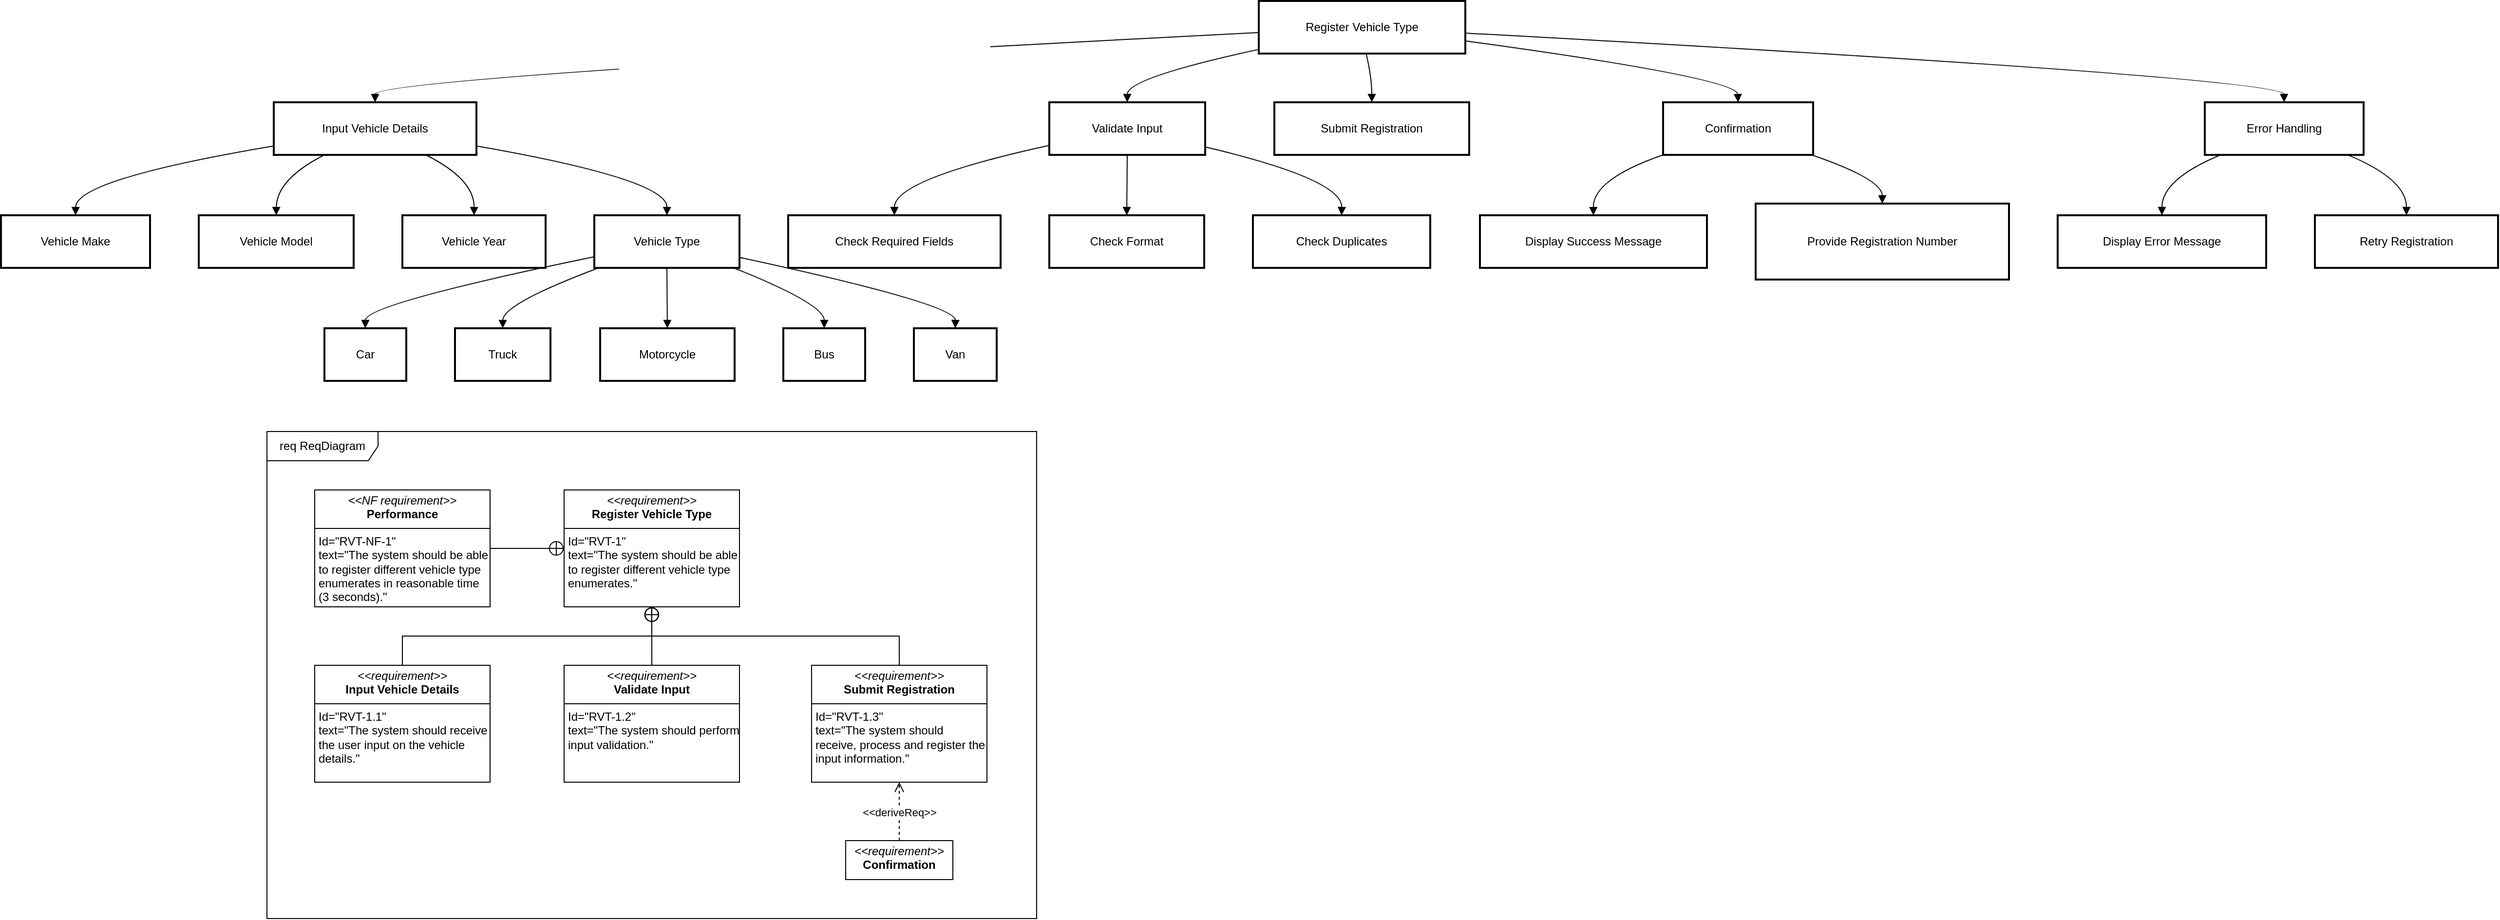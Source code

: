 <mxfile version="26.2.12">
  <diagram name="Página-1" id="f3qLATBkcaTukcZaTDRv">
    <mxGraphModel dx="4176" dy="2140" grid="1" gridSize="10" guides="1" tooltips="1" connect="1" arrows="1" fold="1" page="1" pageScale="1" pageWidth="827" pageHeight="1169" math="0" shadow="0">
      <root>
        <mxCell id="0" />
        <mxCell id="1" parent="0" />
        <mxCell id="2" value="Register Vehicle Type" style="whiteSpace=wrap;strokeWidth=2;" parent="1" vertex="1">
          <mxGeometry x="1299" y="8" width="212" height="54" as="geometry" />
        </mxCell>
        <mxCell id="3" value="Input Vehicle Details" style="whiteSpace=wrap;strokeWidth=2;" parent="1" vertex="1">
          <mxGeometry x="288" y="112" width="208" height="54" as="geometry" />
        </mxCell>
        <mxCell id="4" value="Vehicle Make" style="whiteSpace=wrap;strokeWidth=2;" parent="1" vertex="1">
          <mxGeometry x="8" y="228" width="153" height="54" as="geometry" />
        </mxCell>
        <mxCell id="5" value="Vehicle Model" style="whiteSpace=wrap;strokeWidth=2;" parent="1" vertex="1">
          <mxGeometry x="211" y="228" width="159" height="54" as="geometry" />
        </mxCell>
        <mxCell id="6" value="Vehicle Year" style="whiteSpace=wrap;strokeWidth=2;" parent="1" vertex="1">
          <mxGeometry x="420" y="228" width="147" height="54" as="geometry" />
        </mxCell>
        <mxCell id="7" value="Vehicle Type" style="whiteSpace=wrap;strokeWidth=2;" parent="1" vertex="1">
          <mxGeometry x="617" y="228" width="149" height="54" as="geometry" />
        </mxCell>
        <mxCell id="8" value="Car" style="whiteSpace=wrap;strokeWidth=2;" parent="1" vertex="1">
          <mxGeometry x="340" y="344" width="84" height="54" as="geometry" />
        </mxCell>
        <mxCell id="9" value="Truck" style="whiteSpace=wrap;strokeWidth=2;" parent="1" vertex="1">
          <mxGeometry x="474" y="344" width="98" height="54" as="geometry" />
        </mxCell>
        <mxCell id="10" value="Motorcycle" style="whiteSpace=wrap;strokeWidth=2;" parent="1" vertex="1">
          <mxGeometry x="623" y="344" width="138" height="54" as="geometry" />
        </mxCell>
        <mxCell id="11" value="Bus" style="whiteSpace=wrap;strokeWidth=2;" parent="1" vertex="1">
          <mxGeometry x="811" y="344" width="84" height="54" as="geometry" />
        </mxCell>
        <mxCell id="12" value="Van" style="whiteSpace=wrap;strokeWidth=2;" parent="1" vertex="1">
          <mxGeometry x="945" y="344" width="85" height="54" as="geometry" />
        </mxCell>
        <mxCell id="13" value="Validate Input" style="whiteSpace=wrap;strokeWidth=2;" parent="1" vertex="1">
          <mxGeometry x="1084" y="112" width="160" height="54" as="geometry" />
        </mxCell>
        <mxCell id="14" value="Check Required Fields" style="whiteSpace=wrap;strokeWidth=2;" parent="1" vertex="1">
          <mxGeometry x="816" y="228" width="218" height="54" as="geometry" />
        </mxCell>
        <mxCell id="15" value="Check Format" style="whiteSpace=wrap;strokeWidth=2;" parent="1" vertex="1">
          <mxGeometry x="1084" y="228" width="159" height="54" as="geometry" />
        </mxCell>
        <mxCell id="16" value="Check Duplicates" style="whiteSpace=wrap;strokeWidth=2;" parent="1" vertex="1">
          <mxGeometry x="1293" y="228" width="182" height="54" as="geometry" />
        </mxCell>
        <mxCell id="17" value="Submit Registration" style="whiteSpace=wrap;strokeWidth=2;" parent="1" vertex="1">
          <mxGeometry x="1315" y="112" width="200" height="54" as="geometry" />
        </mxCell>
        <mxCell id="18" value="Confirmation" style="whiteSpace=wrap;strokeWidth=2;" parent="1" vertex="1">
          <mxGeometry x="1714" y="112" width="154" height="54" as="geometry" />
        </mxCell>
        <mxCell id="19" value="Display Success Message" style="whiteSpace=wrap;strokeWidth=2;" parent="1" vertex="1">
          <mxGeometry x="1526" y="228" width="233" height="54" as="geometry" />
        </mxCell>
        <mxCell id="20" value="Provide Registration Number" style="whiteSpace=wrap;strokeWidth=2;" parent="1" vertex="1">
          <mxGeometry x="1809" y="216" width="260" height="78" as="geometry" />
        </mxCell>
        <mxCell id="21" value="Error Handling" style="whiteSpace=wrap;strokeWidth=2;" parent="1" vertex="1">
          <mxGeometry x="2270" y="112" width="163" height="54" as="geometry" />
        </mxCell>
        <mxCell id="22" value="Display Error Message" style="whiteSpace=wrap;strokeWidth=2;" parent="1" vertex="1">
          <mxGeometry x="2119" y="228" width="214" height="54" as="geometry" />
        </mxCell>
        <mxCell id="23" value="Retry Registration" style="whiteSpace=wrap;strokeWidth=2;" parent="1" vertex="1">
          <mxGeometry x="2383" y="228" width="188" height="54" as="geometry" />
        </mxCell>
        <mxCell id="24" value="" style="curved=1;startArrow=none;endArrow=block;exitX=0;exitY=0.6;entryX=0.5;entryY=0;" parent="1" source="2" target="3" edge="1">
          <mxGeometry relative="1" as="geometry">
            <Array as="points">
              <mxPoint x="392" y="87" />
            </Array>
          </mxGeometry>
        </mxCell>
        <mxCell id="25" value="" style="curved=1;startArrow=none;endArrow=block;exitX=0;exitY=0.83;entryX=0.5;entryY=0;" parent="1" source="3" target="4" edge="1">
          <mxGeometry relative="1" as="geometry">
            <Array as="points">
              <mxPoint x="85" y="191" />
            </Array>
          </mxGeometry>
        </mxCell>
        <mxCell id="26" value="" style="curved=1;startArrow=none;endArrow=block;exitX=0.25;exitY=1;entryX=0.5;entryY=0;" parent="1" source="3" target="5" edge="1">
          <mxGeometry relative="1" as="geometry">
            <Array as="points">
              <mxPoint x="291" y="191" />
            </Array>
          </mxGeometry>
        </mxCell>
        <mxCell id="27" value="" style="curved=1;startArrow=none;endArrow=block;exitX=0.75;exitY=1;entryX=0.5;entryY=0;" parent="1" source="3" target="6" edge="1">
          <mxGeometry relative="1" as="geometry">
            <Array as="points">
              <mxPoint x="494" y="191" />
            </Array>
          </mxGeometry>
        </mxCell>
        <mxCell id="28" value="" style="curved=1;startArrow=none;endArrow=block;exitX=1;exitY=0.83;entryX=0.5;entryY=0;" parent="1" source="3" target="7" edge="1">
          <mxGeometry relative="1" as="geometry">
            <Array as="points">
              <mxPoint x="692" y="191" />
            </Array>
          </mxGeometry>
        </mxCell>
        <mxCell id="29" value="" style="curved=1;startArrow=none;endArrow=block;exitX=0;exitY=0.79;entryX=0.5;entryY=0;" parent="1" source="7" target="8" edge="1">
          <mxGeometry relative="1" as="geometry">
            <Array as="points">
              <mxPoint x="382" y="319" />
            </Array>
          </mxGeometry>
        </mxCell>
        <mxCell id="30" value="" style="curved=1;startArrow=none;endArrow=block;exitX=0.03;exitY=1;entryX=0.5;entryY=0;" parent="1" source="7" target="9" edge="1">
          <mxGeometry relative="1" as="geometry">
            <Array as="points">
              <mxPoint x="523" y="319" />
            </Array>
          </mxGeometry>
        </mxCell>
        <mxCell id="31" value="" style="curved=1;startArrow=none;endArrow=block;exitX=0.5;exitY=1;entryX=0.5;entryY=0;" parent="1" source="7" target="10" edge="1">
          <mxGeometry relative="1" as="geometry">
            <Array as="points" />
          </mxGeometry>
        </mxCell>
        <mxCell id="32" value="" style="curved=1;startArrow=none;endArrow=block;exitX=0.96;exitY=1;entryX=0.5;entryY=0;" parent="1" source="7" target="11" edge="1">
          <mxGeometry relative="1" as="geometry">
            <Array as="points">
              <mxPoint x="853" y="319" />
            </Array>
          </mxGeometry>
        </mxCell>
        <mxCell id="33" value="" style="curved=1;startArrow=none;endArrow=block;exitX=1;exitY=0.8;entryX=0.5;entryY=0;" parent="1" source="7" target="12" edge="1">
          <mxGeometry relative="1" as="geometry">
            <Array as="points">
              <mxPoint x="988" y="319" />
            </Array>
          </mxGeometry>
        </mxCell>
        <mxCell id="34" value="" style="curved=1;startArrow=none;endArrow=block;exitX=0;exitY=0.92;entryX=0.5;entryY=0;" parent="1" source="2" target="13" edge="1">
          <mxGeometry relative="1" as="geometry">
            <Array as="points">
              <mxPoint x="1164" y="87" />
            </Array>
          </mxGeometry>
        </mxCell>
        <mxCell id="35" value="" style="curved=1;startArrow=none;endArrow=block;exitX=0;exitY=0.82;entryX=0.5;entryY=0;" parent="1" source="13" target="14" edge="1">
          <mxGeometry relative="1" as="geometry">
            <Array as="points">
              <mxPoint x="925" y="191" />
            </Array>
          </mxGeometry>
        </mxCell>
        <mxCell id="36" value="" style="curved=1;startArrow=none;endArrow=block;exitX=0.5;exitY=1;entryX=0.5;entryY=0;" parent="1" source="13" target="15" edge="1">
          <mxGeometry relative="1" as="geometry">
            <Array as="points" />
          </mxGeometry>
        </mxCell>
        <mxCell id="37" value="" style="curved=1;startArrow=none;endArrow=block;exitX=1;exitY=0.85;entryX=0.5;entryY=0;" parent="1" source="13" target="16" edge="1">
          <mxGeometry relative="1" as="geometry">
            <Array as="points">
              <mxPoint x="1385" y="191" />
            </Array>
          </mxGeometry>
        </mxCell>
        <mxCell id="38" value="" style="curved=1;startArrow=none;endArrow=block;exitX=0.52;exitY=1;entryX=0.5;entryY=0;" parent="1" source="2" target="17" edge="1">
          <mxGeometry relative="1" as="geometry">
            <Array as="points">
              <mxPoint x="1415" y="87" />
            </Array>
          </mxGeometry>
        </mxCell>
        <mxCell id="39" value="" style="curved=1;startArrow=none;endArrow=block;exitX=1;exitY=0.76;entryX=0.5;entryY=0;" parent="1" source="2" target="18" edge="1">
          <mxGeometry relative="1" as="geometry">
            <Array as="points">
              <mxPoint x="1790" y="87" />
            </Array>
          </mxGeometry>
        </mxCell>
        <mxCell id="40" value="" style="curved=1;startArrow=none;endArrow=block;exitX=0;exitY=1;entryX=0.5;entryY=0;" parent="1" source="18" target="19" edge="1">
          <mxGeometry relative="1" as="geometry">
            <Array as="points">
              <mxPoint x="1642" y="191" />
            </Array>
          </mxGeometry>
        </mxCell>
        <mxCell id="41" value="" style="curved=1;startArrow=none;endArrow=block;exitX=0.99;exitY=1;entryX=0.5;entryY=0;" parent="1" source="18" target="20" edge="1">
          <mxGeometry relative="1" as="geometry">
            <Array as="points">
              <mxPoint x="1939" y="191" />
            </Array>
          </mxGeometry>
        </mxCell>
        <mxCell id="42" value="" style="curved=1;startArrow=none;endArrow=block;exitX=1;exitY=0.61;entryX=0.5;entryY=0;" parent="1" source="2" target="21" edge="1">
          <mxGeometry relative="1" as="geometry">
            <Array as="points">
              <mxPoint x="2351" y="87" />
            </Array>
          </mxGeometry>
        </mxCell>
        <mxCell id="43" value="" style="curved=1;startArrow=none;endArrow=block;exitX=0.1;exitY=1;entryX=0.5;entryY=0;" parent="1" source="21" target="22" edge="1">
          <mxGeometry relative="1" as="geometry">
            <Array as="points">
              <mxPoint x="2226" y="191" />
            </Array>
          </mxGeometry>
        </mxCell>
        <mxCell id="44" value="" style="curved=1;startArrow=none;endArrow=block;exitX=0.9;exitY=1;entryX=0.5;entryY=0;" parent="1" source="21" target="23" edge="1">
          <mxGeometry relative="1" as="geometry">
            <Array as="points">
              <mxPoint x="2477" y="191" />
            </Array>
          </mxGeometry>
        </mxCell>
        <mxCell id="6hqPJ0QCGB1sy81xowbr-44" value="req ReqDiagram" style="shape=umlFrame;whiteSpace=wrap;html=1;pointerEvents=0;width=114;height=30;" vertex="1" parent="1">
          <mxGeometry x="281" y="450" width="790" height="500" as="geometry" />
        </mxCell>
        <mxCell id="6hqPJ0QCGB1sy81xowbr-47" value="&lt;p style=&quot;margin:0px;margin-top:4px;text-align:center;&quot;&gt;&lt;i&gt;&amp;lt;&amp;lt;requirement&amp;gt;&amp;gt;&lt;/i&gt;&lt;br&gt;&lt;b&gt;Register Vehicle Type&lt;/b&gt;&lt;/p&gt;&lt;hr size=&quot;1&quot; style=&quot;border-style:solid;&quot;&gt;&lt;p style=&quot;margin:0px;margin-left:4px;&quot;&gt;Id=&quot;RVT-1&quot;&lt;/p&gt;&lt;p style=&quot;margin:0px;margin-left:4px;&quot;&gt;text=&quot;The system should be able to register different vehicle type enumerates.&quot;&lt;/p&gt;" style="verticalAlign=top;align=left;overflow=fill;html=1;whiteSpace=wrap;" vertex="1" parent="1">
          <mxGeometry x="586" y="510" width="180" height="120" as="geometry" />
        </mxCell>
        <mxCell id="6hqPJ0QCGB1sy81xowbr-49" style="edgeStyle=orthogonalEdgeStyle;rounded=0;orthogonalLoop=1;jettySize=auto;html=1;exitX=1;exitY=0.5;exitDx=0;exitDy=0;entryX=0;entryY=0.5;entryDx=0;entryDy=0;endArrow=circlePlus;endFill=0;" edge="1" parent="1" source="6hqPJ0QCGB1sy81xowbr-48" target="6hqPJ0QCGB1sy81xowbr-47">
          <mxGeometry relative="1" as="geometry" />
        </mxCell>
        <mxCell id="6hqPJ0QCGB1sy81xowbr-48" value="&lt;p style=&quot;margin:0px;margin-top:4px;text-align:center;&quot;&gt;&lt;i&gt;&amp;lt;&amp;lt;NF requirement&amp;gt;&amp;gt;&lt;/i&gt;&lt;br&gt;&lt;b&gt;Performance&lt;/b&gt;&lt;/p&gt;&lt;hr size=&quot;1&quot; style=&quot;border-style:solid;&quot;&gt;&lt;p style=&quot;margin:0px;margin-left:4px;&quot;&gt;Id=&quot;RVT-NF-1&quot;&lt;/p&gt;&lt;p style=&quot;margin:0px;margin-left:4px;&quot;&gt;text=&quot;The system should be able to register different vehicle type enumerates in reasonable time (3 seconds).&quot;&lt;/p&gt;" style="verticalAlign=top;align=left;overflow=fill;html=1;whiteSpace=wrap;" vertex="1" parent="1">
          <mxGeometry x="330" y="510" width="180" height="120" as="geometry" />
        </mxCell>
        <mxCell id="6hqPJ0QCGB1sy81xowbr-58" style="edgeStyle=orthogonalEdgeStyle;rounded=0;orthogonalLoop=1;jettySize=auto;html=1;exitX=0.5;exitY=0;exitDx=0;exitDy=0;entryX=0.5;entryY=1;entryDx=0;entryDy=0;endArrow=circlePlus;endFill=0;" edge="1" parent="1" source="6hqPJ0QCGB1sy81xowbr-52" target="6hqPJ0QCGB1sy81xowbr-47">
          <mxGeometry relative="1" as="geometry" />
        </mxCell>
        <mxCell id="6hqPJ0QCGB1sy81xowbr-52" value="&lt;p style=&quot;margin:0px;margin-top:4px;text-align:center;&quot;&gt;&lt;i&gt;&amp;lt;&amp;lt;requirement&amp;gt;&amp;gt;&lt;/i&gt;&lt;br&gt;&lt;b&gt;Input Vehicle Details&lt;/b&gt;&lt;/p&gt;&lt;hr size=&quot;1&quot; style=&quot;border-style:solid;&quot;&gt;&lt;p style=&quot;margin:0px;margin-left:4px;&quot;&gt;Id=&quot;RVT-1.1&quot;&lt;/p&gt;&lt;p style=&quot;margin:0px;margin-left:4px;&quot;&gt;text=&quot;The system should receive the user input on the vehicle details.&quot;&lt;/p&gt;" style="verticalAlign=top;align=left;overflow=fill;html=1;whiteSpace=wrap;" vertex="1" parent="1">
          <mxGeometry x="330" y="690" width="180" height="120" as="geometry" />
        </mxCell>
        <mxCell id="6hqPJ0QCGB1sy81xowbr-59" style="edgeStyle=orthogonalEdgeStyle;rounded=0;orthogonalLoop=1;jettySize=auto;html=1;exitX=0.5;exitY=0;exitDx=0;exitDy=0;endArrow=circlePlus;endFill=0;" edge="1" parent="1" source="6hqPJ0QCGB1sy81xowbr-53">
          <mxGeometry relative="1" as="geometry">
            <mxPoint x="675.737" y="630" as="targetPoint" />
          </mxGeometry>
        </mxCell>
        <mxCell id="6hqPJ0QCGB1sy81xowbr-53" value="&lt;p style=&quot;margin:0px;margin-top:4px;text-align:center;&quot;&gt;&lt;i&gt;&amp;lt;&amp;lt;requirement&amp;gt;&amp;gt;&lt;/i&gt;&lt;br&gt;&lt;b&gt;Validate Input&lt;/b&gt;&lt;/p&gt;&lt;hr size=&quot;1&quot; style=&quot;border-style:solid;&quot;&gt;&lt;p style=&quot;margin:0px;margin-left:4px;&quot;&gt;Id=&quot;RVT-1.2&quot;&lt;/p&gt;&lt;p style=&quot;margin:0px;margin-left:4px;&quot;&gt;text=&quot;The system should perform input validation.&quot;&lt;/p&gt;" style="verticalAlign=top;align=left;overflow=fill;html=1;whiteSpace=wrap;" vertex="1" parent="1">
          <mxGeometry x="586" y="690" width="180" height="120" as="geometry" />
        </mxCell>
        <mxCell id="6hqPJ0QCGB1sy81xowbr-60" style="edgeStyle=orthogonalEdgeStyle;rounded=0;orthogonalLoop=1;jettySize=auto;html=1;exitX=0.5;exitY=0;exitDx=0;exitDy=0;endArrow=circlePlus;endFill=0;" edge="1" parent="1" source="6hqPJ0QCGB1sy81xowbr-54" target="6hqPJ0QCGB1sy81xowbr-47">
          <mxGeometry relative="1" as="geometry" />
        </mxCell>
        <mxCell id="6hqPJ0QCGB1sy81xowbr-54" value="&lt;p style=&quot;margin:0px;margin-top:4px;text-align:center;&quot;&gt;&lt;i&gt;&amp;lt;&amp;lt;requirement&amp;gt;&amp;gt;&lt;/i&gt;&lt;br&gt;&lt;b&gt;Submit Registration&lt;/b&gt;&lt;/p&gt;&lt;hr size=&quot;1&quot; style=&quot;border-style:solid;&quot;&gt;&lt;p style=&quot;margin:0px;margin-left:4px;&quot;&gt;Id=&quot;RVT-1.3&quot;&lt;/p&gt;&lt;p style=&quot;margin:0px;margin-left:4px;&quot;&gt;text=&quot;The system should receive, process and register the input information.&quot;&lt;/p&gt;" style="verticalAlign=top;align=left;overflow=fill;html=1;whiteSpace=wrap;" vertex="1" parent="1">
          <mxGeometry x="840" y="690" width="180" height="120" as="geometry" />
        </mxCell>
        <mxCell id="6hqPJ0QCGB1sy81xowbr-61" value="&lt;p style=&quot;margin: 4px 0px 0px;&quot;&gt;&lt;i&gt;&amp;lt;&amp;lt;requirement&amp;gt;&amp;gt;&lt;/i&gt;&lt;br&gt;&lt;b&gt;Confirmation&lt;/b&gt;&lt;/p&gt;" style="verticalAlign=middle;align=center;overflow=fill;html=1;whiteSpace=wrap;" vertex="1" parent="1">
          <mxGeometry x="875" y="870" width="110" height="40" as="geometry" />
        </mxCell>
        <mxCell id="6hqPJ0QCGB1sy81xowbr-63" value="&amp;lt;&amp;lt;deriveReq&amp;gt;&amp;gt;" style="html=1;verticalAlign=bottom;endArrow=open;dashed=1;endSize=8;curved=0;rounded=0;entryX=0.5;entryY=1;entryDx=0;entryDy=0;exitX=0.5;exitY=0;exitDx=0;exitDy=0;" edge="1" parent="1" source="6hqPJ0QCGB1sy81xowbr-61" target="6hqPJ0QCGB1sy81xowbr-54">
          <mxGeometry x="-0.333" relative="1" as="geometry">
            <mxPoint x="970" y="950" as="sourcePoint" />
            <mxPoint x="890" y="950" as="targetPoint" />
            <mxPoint as="offset" />
          </mxGeometry>
        </mxCell>
      </root>
    </mxGraphModel>
  </diagram>
</mxfile>
